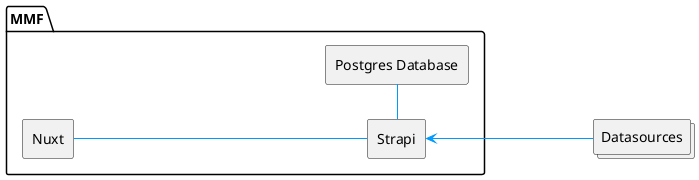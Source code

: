 @startuml "architecture"
skinparam defaultTextAlignment center
skinparam ArrowColor #0099ff
left to right direction
skinparam linetype ortho
'skinparam nodesep 5
skinparam ranksep 125

package "MMF" {
  rectangle "Strapi" as strapi
  rectangle "Postgres Database" as db
  rectangle "Nuxt" as nuxt
}
collections "Datasources" as sources

' Relaties
nuxt --- strapi
strapi -r- db
strapi <-d- sources
@enduml

